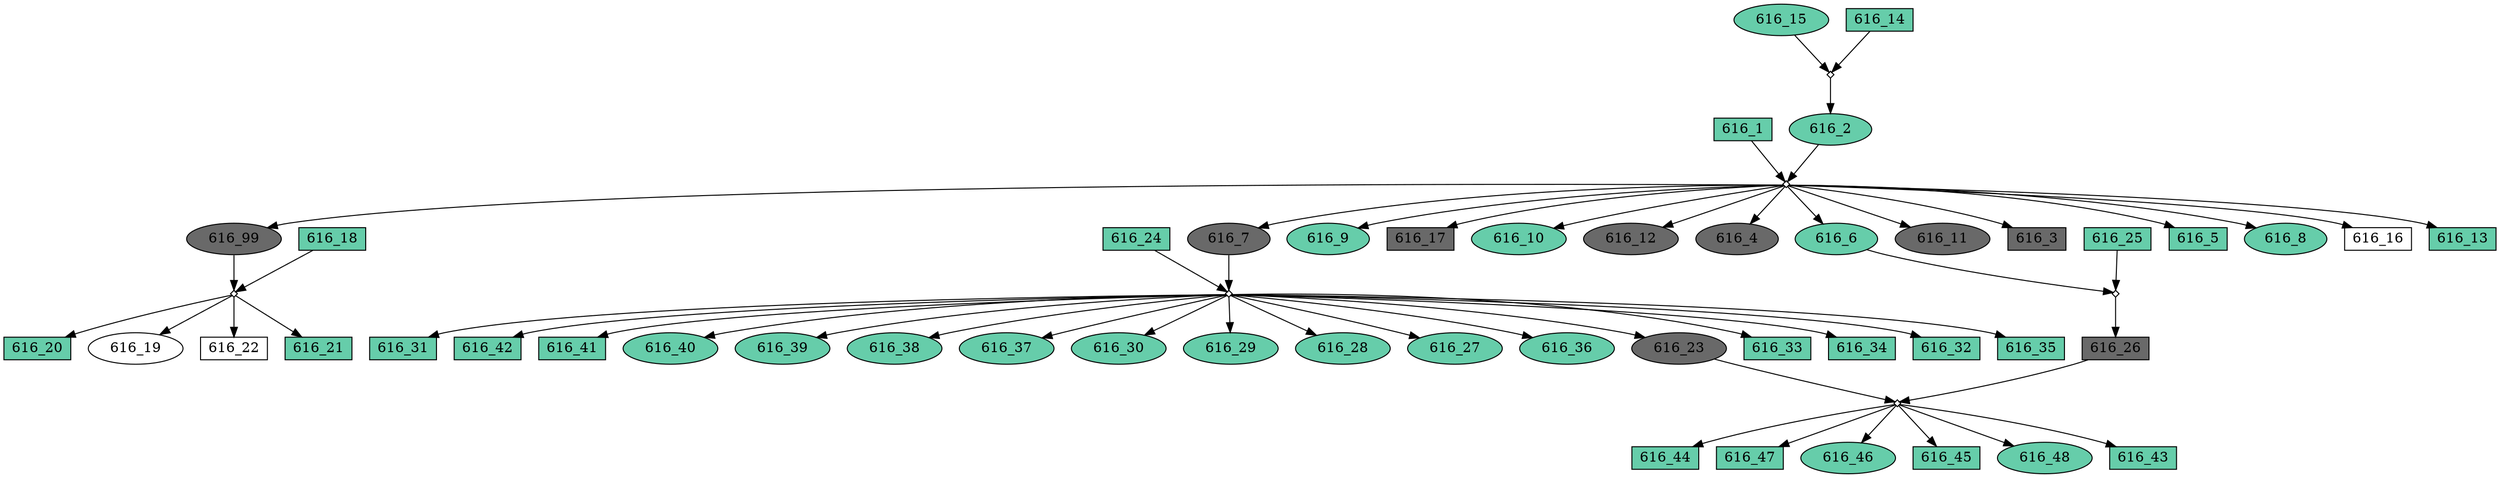 digraph {
	"616_44" [shape=box fillcolor=aquamarine3 fontcolor=black height=0.3 regular=0 shape=box style=filled width=0.5]
	"616_26x616_23" -> "616_44"
	"616_23" [shape=box fillcolor=dimgrey fontcolor=black height=0.3 regular=0 shape=ellipse style=filled width=0.5]
	"616_24x616_7" -> "616_23"
	"616_23" -> "616_26x616_23"
	"616_24" [shape=box fillcolor=aquamarine3 fontcolor=black height=0.3 regular=0 shape=box style=filled width=0.5]
	"616_24" -> "616_24x616_7"
	"616_47" [shape=box fillcolor=aquamarine3 fontcolor=black height=0.3 regular=0 shape=box style=filled width=0.5]
	"616_26x616_23" -> "616_47"
	"616_46" [shape=box fillcolor=aquamarine3 fontcolor=black height=0.3 regular=0 shape=ellipse style=filled width=0.5]
	"616_26x616_23" -> "616_46"
	"616_45" [shape=box fillcolor=aquamarine3 fontcolor=black height=0.3 regular=0 shape=box style=filled width=0.5]
	"616_26x616_23" -> "616_45"
	"616_48" [shape=box fillcolor=aquamarine3 fontcolor=black height=0.3 regular=0 shape=ellipse style=filled width=0.5]
	"616_26x616_23" -> "616_48"
	"616_26" [shape=box fillcolor=dimgrey fontcolor=black height=0.3 regular=0 shape=box style=filled width=0.5]
	"616_25x616_6" -> "616_26"
	"616_26" -> "616_26x616_23"
	"616_8" [shape=box fillcolor=aquamarine3 fontcolor=black height=0.3 regular=0 shape=ellipse style=filled width=0.5]
	"616_1x616_2" -> "616_8"
	"616_21" [shape=box fillcolor=aquamarine3 fontcolor=black height=0.3 regular=0 shape=box style=filled width=0.5]
	"616_18x616_99" -> "616_21"
	"616_20" [shape=box fillcolor=aquamarine3 fontcolor=black height=0.3 regular=0 shape=box style=filled width=0.5]
	"616_18x616_99" -> "616_20"
	"616_19" [shape=box fillcolor=white fontcolor=black height=0.3 regular=0 shape=ellipse style=filled width=0.5]
	"616_18x616_99" -> "616_19"
	"616_18" [shape=box fillcolor=aquamarine3 fontcolor=black height=0.3 regular=0 shape=box style=filled width=0.5]
	"616_18" -> "616_18x616_99"
	"616_43" [shape=box fillcolor=aquamarine3 fontcolor=black height=0.3 regular=0 shape=box style=filled width=0.5]
	"616_26x616_23" -> "616_43"
	"616_25" [shape=box fillcolor=aquamarine3 fontcolor=black height=0.3 regular=0 shape=box style=filled width=0.5]
	"616_25" -> "616_25x616_6"
	"616_33" [shape=box fillcolor=aquamarine3 fontcolor=black height=0.3 regular=0 shape=box style=filled width=0.5]
	"616_24x616_7" -> "616_33"
	"616_34" [shape=box fillcolor=aquamarine3 fontcolor=black height=0.3 regular=0 shape=box style=filled width=0.5]
	"616_24x616_7" -> "616_34"
	"616_16" [shape=box fillcolor=white fontcolor=black height=0.3 regular=0 shape=box style=filled width=0.5]
	"616_1x616_2" -> "616_16"
	"616_13" [shape=box fillcolor=aquamarine3 fontcolor=black height=0.3 regular=0 shape=box style=filled width=0.5]
	"616_1x616_2" -> "616_13"
	"616_32" [shape=box fillcolor=aquamarine3 fontcolor=black height=0.3 regular=0 shape=box style=filled width=0.5]
	"616_24x616_7" -> "616_32"
	"616_35" [shape=box fillcolor=aquamarine3 fontcolor=black height=0.3 regular=0 shape=box style=filled width=0.5]
	"616_24x616_7" -> "616_35"
	"616_31" [shape=box fillcolor=aquamarine3 fontcolor=black height=0.3 regular=0 shape=box style=filled width=0.5]
	"616_24x616_7" -> "616_31"
	"616_42" [shape=box fillcolor=aquamarine3 fontcolor=black height=0.3 regular=0 shape=box style=filled width=0.5]
	"616_24x616_7" -> "616_42"
	"616_41" [shape=box fillcolor=aquamarine3 fontcolor=black height=0.3 regular=0 shape=box style=filled width=0.5]
	"616_24x616_7" -> "616_41"
	"616_40" [shape=box fillcolor=aquamarine3 fontcolor=black height=0.3 regular=0 shape=ellipse style=filled width=0.5]
	"616_24x616_7" -> "616_40"
	"616_39" [shape=box fillcolor=aquamarine3 fontcolor=black height=0.3 regular=0 shape=ellipse style=filled width=0.5]
	"616_24x616_7" -> "616_39"
	"616_38" [shape=box fillcolor=aquamarine3 fontcolor=black height=0.3 regular=0 shape=ellipse style=filled width=0.5]
	"616_24x616_7" -> "616_38"
	"616_37" [shape=box fillcolor=aquamarine3 fontcolor=black height=0.3 regular=0 shape=ellipse style=filled width=0.5]
	"616_24x616_7" -> "616_37"
	"616_30" [shape=box fillcolor=aquamarine3 fontcolor=black height=0.3 regular=0 shape=ellipse style=filled width=0.5]
	"616_24x616_7" -> "616_30"
	"616_29" [shape=box fillcolor=aquamarine3 fontcolor=black height=0.3 regular=0 shape=ellipse style=filled width=0.5]
	"616_24x616_7" -> "616_29"
	"616_28" [shape=box fillcolor=aquamarine3 fontcolor=black height=0.3 regular=0 shape=ellipse style=filled width=0.5]
	"616_24x616_7" -> "616_28"
	"616_27" [shape=box fillcolor=aquamarine3 fontcolor=black height=0.3 regular=0 shape=ellipse style=filled width=0.5]
	"616_24x616_7" -> "616_27"
	"616_99" [shape=box fillcolor=dimgrey fontcolor=black height=0.3 regular=0 shape=ellipse style=filled width=0.5]
	"616_1x616_2" -> "616_99"
	"616_99" -> "616_18x616_99"
	"616_36" [shape=box fillcolor=aquamarine3 fontcolor=black height=0.3 regular=0 shape=ellipse style=filled width=0.5]
	"616_24x616_7" -> "616_36"
	"616_1" [shape=box fillcolor=aquamarine3 fontcolor=black height=0.3 regular=0 shape=box style=filled width=0.5]
	"616_1" -> "616_1x616_2"
	"616_9" [shape=box fillcolor=aquamarine3 fontcolor=black height=0.3 regular=0 shape=ellipse style=filled width=0.5]
	"616_1x616_2" -> "616_9"
	"616_17" [shape=box fillcolor=dimgrey fontcolor=black height=0.3 regular=0 shape=box style=filled width=0.5]
	"616_1x616_2" -> "616_17"
	"616_10" [shape=box fillcolor=aquamarine3 fontcolor=black height=0.3 regular=0 shape=ellipse style=filled width=0.5]
	"616_1x616_2" -> "616_10"
	"616_12" [shape=box fillcolor=dimgrey fontcolor=black height=0.3 regular=0 shape=ellipse style=filled width=0.5]
	"616_1x616_2" -> "616_12"
	"616_4" [shape=box fillcolor=dimgrey fontcolor=black height=0.3 regular=0 shape=ellipse style=filled width=0.5]
	"616_1x616_2" -> "616_4"
	"616_7" [shape=box fillcolor=dimgrey fontcolor=black height=0.3 regular=0 shape=ellipse style=filled width=0.5]
	"616_1x616_2" -> "616_7"
	"616_7" -> "616_24x616_7"
	"616_2" [shape=box fillcolor=aquamarine3 fontcolor=black height=0.3 regular=0 shape=ellipse style=filled width=0.5]
	"616_14x616_15" -> "616_2"
	"616_2" -> "616_1x616_2"
	"616_11" [shape=box fillcolor=dimgrey fontcolor=black height=0.3 regular=0 shape=ellipse style=filled width=0.5]
	"616_1x616_2" -> "616_11"
	"616_3" [shape=box fillcolor=dimgrey fontcolor=black height=0.3 regular=0 shape=box style=filled width=0.5]
	"616_1x616_2" -> "616_3"
	"616_22" [shape=box fillcolor=white fontcolor=black height=0.3 regular=0 shape=box style=filled width=0.5]
	"616_18x616_99" -> "616_22"
	"616_15" [shape=box fillcolor=aquamarine3 fontcolor=black height=0.3 regular=0 shape=ellipse style=filled width=0.5]
	"616_15" -> "616_14x616_15"
	"616_6" [shape=box fillcolor=aquamarine3 fontcolor=black height=0.3 regular=0 shape=ellipse style=filled width=0.5]
	"616_1x616_2" -> "616_6"
	"616_6" -> "616_25x616_6"
	"616_5" [shape=box fillcolor=aquamarine3 fontcolor=black height=0.3 regular=0 shape=box style=filled width=0.5]
	"616_1x616_2" -> "616_5"
	"616_14" [shape=box fillcolor=aquamarine3 fontcolor=black height=0.3 regular=0 shape=box style=filled width=0.5]
	"616_14" -> "616_14x616_15"
	"616_25x616_6" [label="" height=.1 shape=diamond width=.1]
	"616_18x616_99" [label="" height=.1 shape=diamond width=.1]
	"616_26x616_23" [label="" height=.1 shape=diamond width=.1]
	"616_14x616_15" [label="" height=.1 shape=diamond width=.1]
	"616_24x616_7" [label="" height=.1 shape=diamond width=.1]
	"616_1x616_2" [label="" height=.1 shape=diamond width=.1]
}
